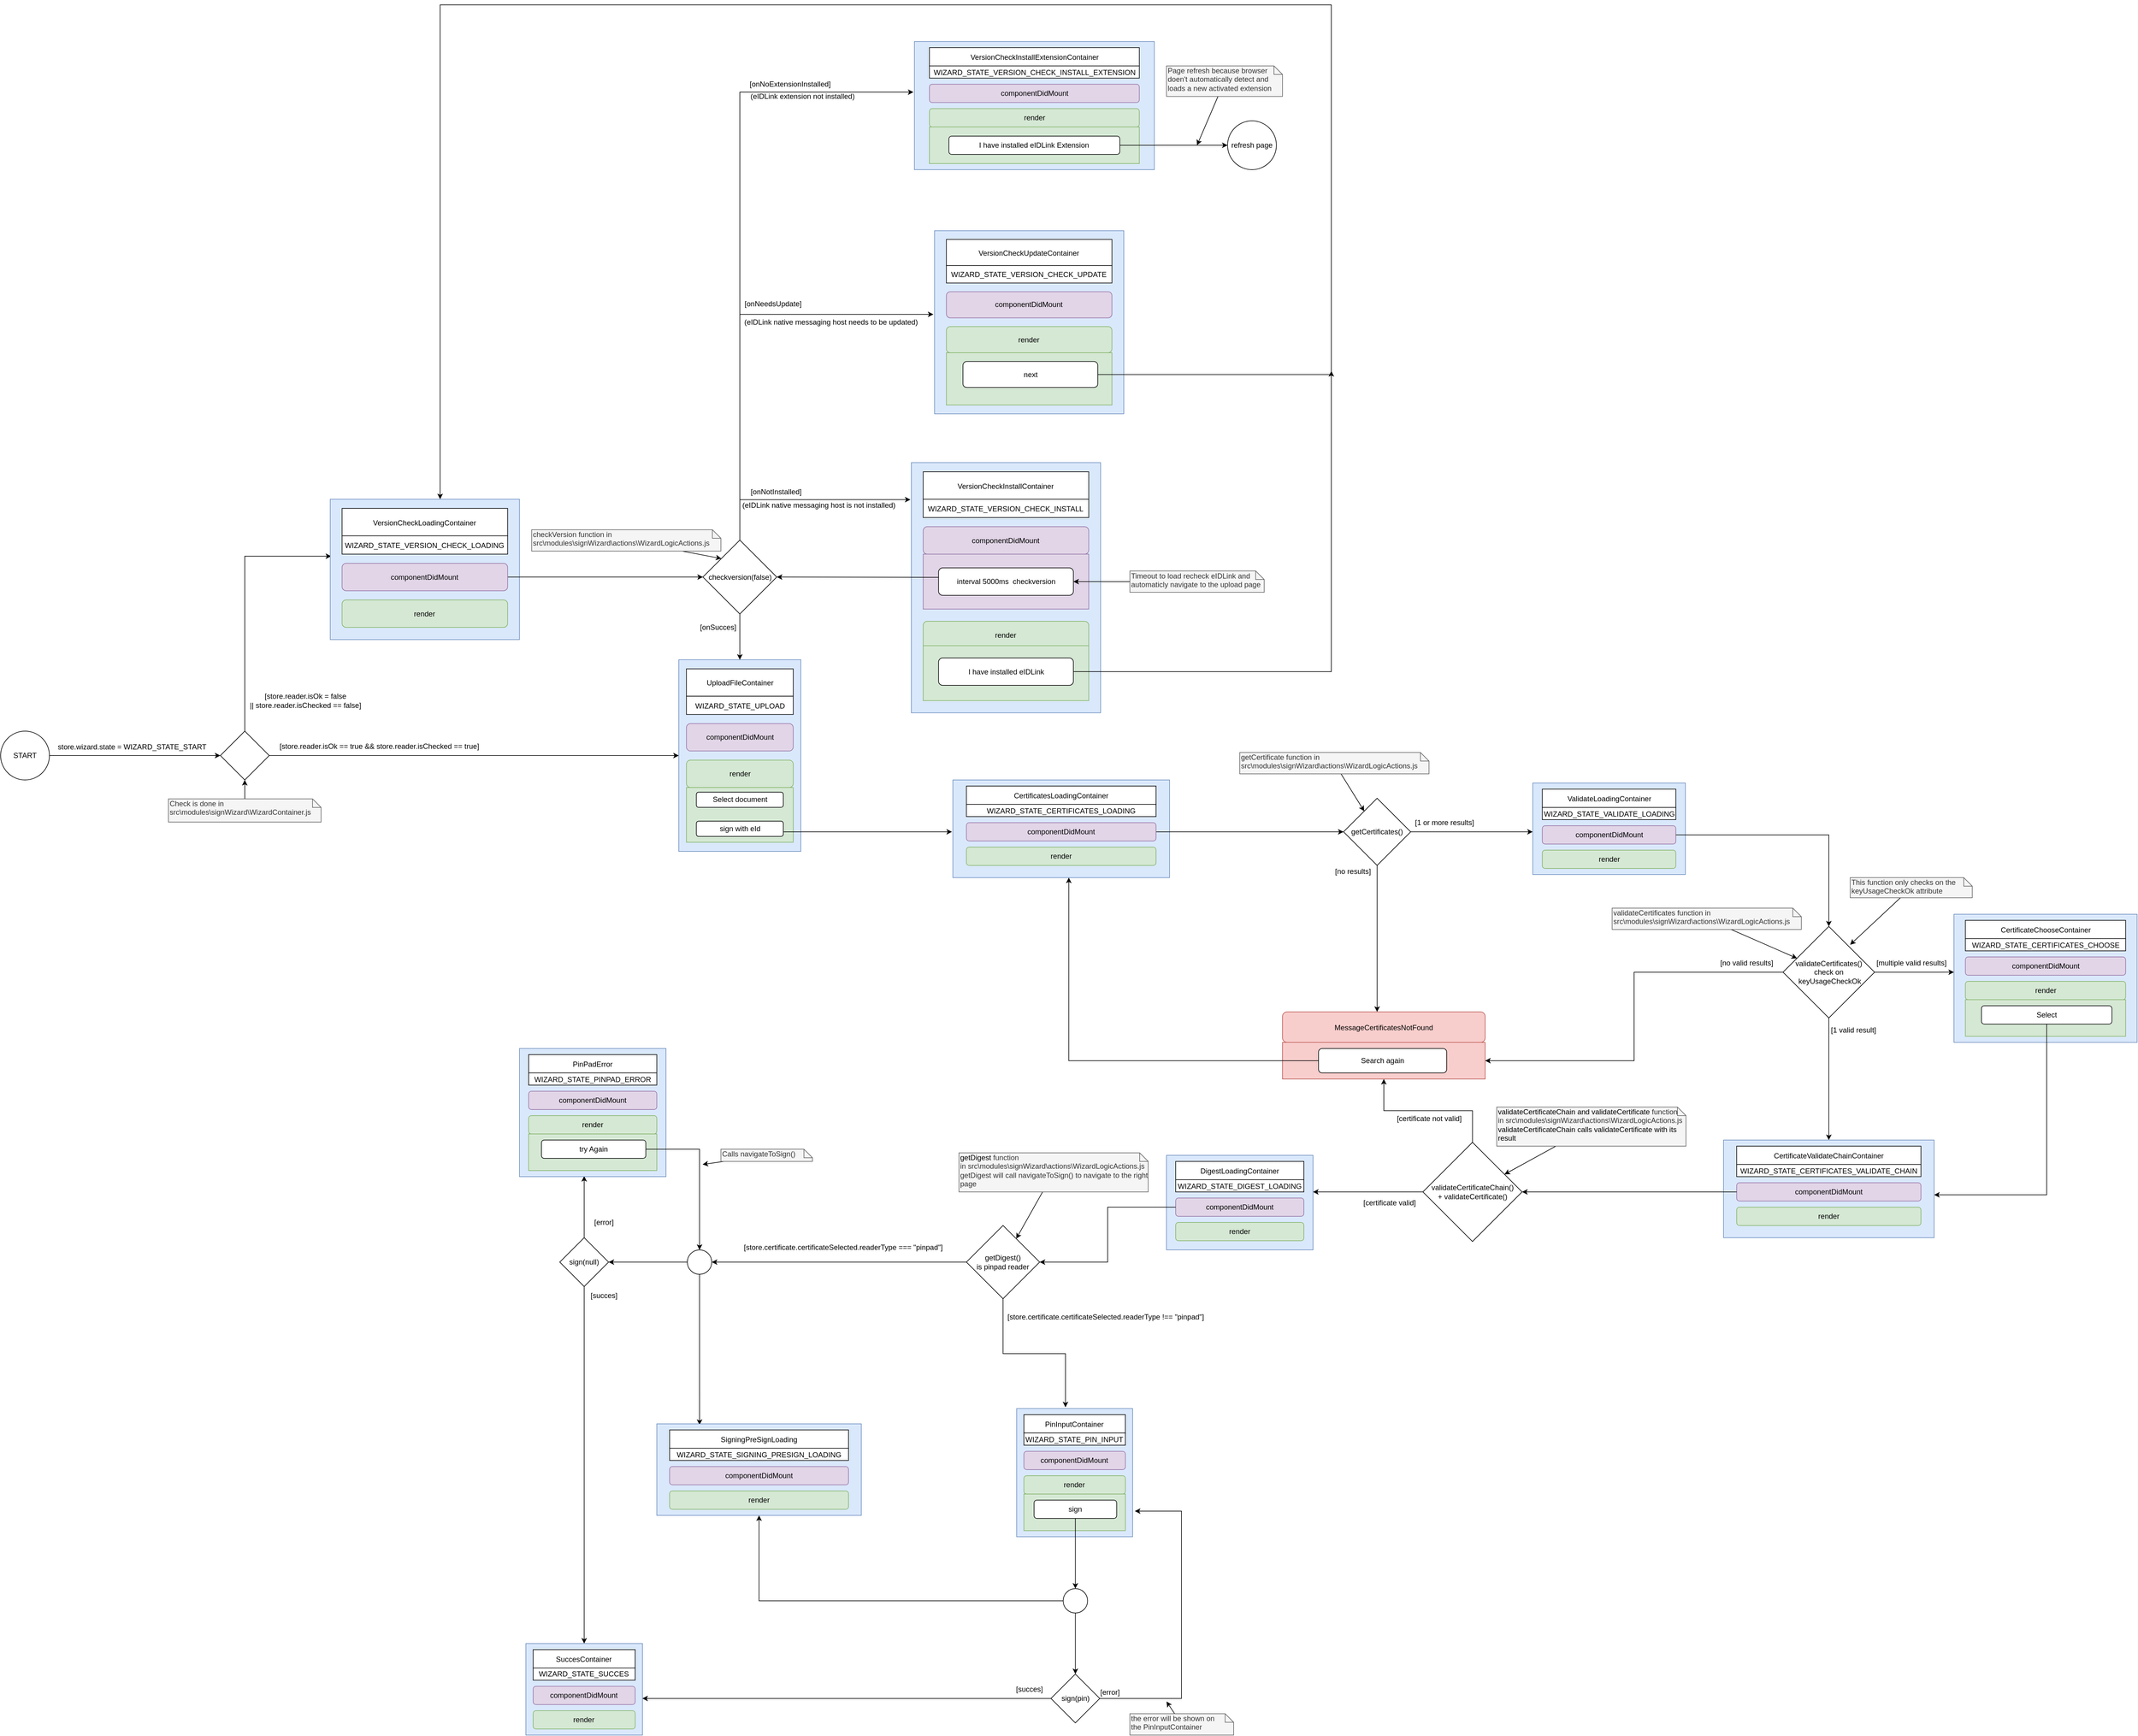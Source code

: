 <mxfile version="13.4.4" type="device"><diagram id="NSPMHj8XXTa9Pxmh7izW" name="Page-1"><mxGraphModel dx="2021" dy="2245" grid="1" gridSize="10" guides="1" tooltips="1" connect="1" arrows="1" fold="1" page="0" pageScale="1" pageWidth="827" pageHeight="1169" math="0" shadow="0"><root><mxCell id="0"/><mxCell id="1" parent="0"/><mxCell id="PedOy4rSOIjhSPvYhZ0f-1" value="" style="edgeStyle=orthogonalEdgeStyle;rounded=0;orthogonalLoop=1;jettySize=auto;html=1;fontFamily=Helvetica;fontSize=12;" edge="1" parent="1" source="PedOy4rSOIjhSPvYhZ0f-2" target="PedOy4rSOIjhSPvYhZ0f-5"><mxGeometry relative="1" as="geometry"><mxPoint x="-440" y="-40" as="targetPoint"/></mxGeometry></mxCell><mxCell id="PedOy4rSOIjhSPvYhZ0f-2" value="START" style="ellipse;whiteSpace=wrap;html=1;aspect=fixed;fontFamily=Helvetica;fontSize=12;" vertex="1" parent="1"><mxGeometry x="-790" y="-80" width="80" height="80" as="geometry"/></mxCell><mxCell id="PedOy4rSOIjhSPvYhZ0f-3" value="" style="edgeStyle=orthogonalEdgeStyle;rounded=0;orthogonalLoop=1;jettySize=auto;html=1;entryX=0;entryY=0.5;entryDx=0;entryDy=0;fontFamily=Helvetica;fontSize=12;" edge="1" parent="1" source="PedOy4rSOIjhSPvYhZ0f-5" target="PedOy4rSOIjhSPvYhZ0f-9"><mxGeometry relative="1" as="geometry"><mxPoint x="-270" y="-40" as="targetPoint"/></mxGeometry></mxCell><mxCell id="PedOy4rSOIjhSPvYhZ0f-4" value="" style="edgeStyle=orthogonalEdgeStyle;rounded=0;orthogonalLoop=1;jettySize=auto;html=1;entryX=0.005;entryY=0.406;entryDx=0;entryDy=0;entryPerimeter=0;fontFamily=Helvetica;fontSize=12;" edge="1" parent="1" source="PedOy4rSOIjhSPvYhZ0f-5" target="PedOy4rSOIjhSPvYhZ0f-85"><mxGeometry relative="1" as="geometry"><mxPoint x="-390" y="-480" as="targetPoint"/><Array as="points"><mxPoint x="-390" y="-367"/></Array></mxGeometry></mxCell><mxCell id="PedOy4rSOIjhSPvYhZ0f-5" value="" style="rhombus;whiteSpace=wrap;html=1;fontFamily=Helvetica;fontSize=12;" vertex="1" parent="1"><mxGeometry x="-430" y="-80" width="80" height="80" as="geometry"/></mxCell><mxCell id="PedOy4rSOIjhSPvYhZ0f-6" value="[store.reader.isOk == true &amp;amp;&amp;amp; store.reader.isChecked == true]" style="text;html=1;align=center;verticalAlign=middle;resizable=0;points=[];autosize=1;fontFamily=Helvetica;fontSize=12;" vertex="1" parent="1"><mxGeometry x="-340" y="-65" width="340" height="20" as="geometry"/></mxCell><mxCell id="PedOy4rSOIjhSPvYhZ0f-7" value="[store.reader.isOk = false &lt;br&gt;|| store.reader.isChecked == false]" style="text;html=1;align=center;verticalAlign=middle;resizable=0;points=[];autosize=1;fontFamily=Helvetica;fontSize=12;" vertex="1" parent="1"><mxGeometry x="-390.62" y="-145" width="200" height="30" as="geometry"/></mxCell><mxCell id="PedOy4rSOIjhSPvYhZ0f-8" value="" style="group;fontFamily=Helvetica;fontSize=12;" vertex="1" connectable="0" parent="1"><mxGeometry x="321" y="-197" width="200" height="314" as="geometry"/></mxCell><mxCell id="PedOy4rSOIjhSPvYhZ0f-9" value="" style="rounded=0;whiteSpace=wrap;html=1;align=center;fillColor=#dae8fc;strokeColor=#6c8ebf;fontFamily=Helvetica;fontSize=12;" vertex="1" parent="PedOy4rSOIjhSPvYhZ0f-8"><mxGeometry width="200" height="314" as="geometry"/></mxCell><mxCell id="PedOy4rSOIjhSPvYhZ0f-10" value="&lt;div style=&quot;font-size: 12px; line-height: 22px;&quot;&gt;&lt;div style=&quot;line-height: 22px; font-size: 12px;&quot;&gt;UploadFileContainer&lt;/div&gt;&lt;/div&gt;" style="rounded=0;whiteSpace=wrap;html=1;align=center;fontFamily=Helvetica;fontSize=12;" vertex="1" parent="PedOy4rSOIjhSPvYhZ0f-8"><mxGeometry x="12.5" y="14.952" width="175" height="44.857" as="geometry"/></mxCell><mxCell id="PedOy4rSOIjhSPvYhZ0f-11" value="&lt;div style=&quot;font-size: 12px; line-height: 22px;&quot;&gt;WIZARD_STATE_UPLOAD&lt;/div&gt;" style="rounded=0;whiteSpace=wrap;html=1;align=center;fontFamily=Helvetica;fontSize=12;" vertex="1" parent="PedOy4rSOIjhSPvYhZ0f-8"><mxGeometry x="12.5" y="59.81" width="175" height="29.905" as="geometry"/></mxCell><mxCell id="PedOy4rSOIjhSPvYhZ0f-12" value="componentDidMount" style="rounded=1;whiteSpace=wrap;html=1;align=center;fillColor=#e1d5e7;strokeColor=#9673a6;fontFamily=Helvetica;fontSize=12;" vertex="1" parent="PedOy4rSOIjhSPvYhZ0f-8"><mxGeometry x="12.5" y="104.667" width="175" height="44.857" as="geometry"/></mxCell><mxCell id="PedOy4rSOIjhSPvYhZ0f-13" value="render" style="rounded=1;whiteSpace=wrap;html=1;align=center;fillColor=#d5e8d4;strokeColor=#82b366;fontFamily=Helvetica;fontSize=12;" vertex="1" parent="PedOy4rSOIjhSPvYhZ0f-8"><mxGeometry x="12.5" y="164.476" width="175" height="44.857" as="geometry"/></mxCell><mxCell id="PedOy4rSOIjhSPvYhZ0f-14" value="" style="rounded=0;whiteSpace=wrap;html=1;align=center;fillColor=#d5e8d4;strokeColor=#82b366;fontFamily=Helvetica;fontSize=12;" vertex="1" parent="PedOy4rSOIjhSPvYhZ0f-8"><mxGeometry x="12.5" y="209.333" width="175" height="89.714" as="geometry"/></mxCell><mxCell id="PedOy4rSOIjhSPvYhZ0f-15" value="sign with eId" style="rounded=1;whiteSpace=wrap;html=1;fontFamily=Helvetica;fontSize=12;" vertex="1" parent="PedOy4rSOIjhSPvYhZ0f-8"><mxGeometry x="28.75" y="264.543" width="142.5" height="24.921" as="geometry"/></mxCell><mxCell id="PedOy4rSOIjhSPvYhZ0f-16" value="Select document" style="rounded=1;whiteSpace=wrap;html=1;fontFamily=Helvetica;fontSize=12;" vertex="1" parent="PedOy4rSOIjhSPvYhZ0f-8"><mxGeometry x="28.75" y="216.998" width="142.5" height="24.921" as="geometry"/></mxCell><mxCell id="PedOy4rSOIjhSPvYhZ0f-17" value="&lt;div style=&quot;line-height: 22px ; font-size: 12px&quot;&gt;&lt;font style=&quot;font-size: 12px&quot;&gt;store.wizard.state = WIZARD_STATE_START&lt;/font&gt;&lt;/div&gt;" style="text;html=1;align=center;verticalAlign=middle;resizable=0;points=[];autosize=1;fontFamily=Helvetica;fontSize=12;" vertex="1" parent="1"><mxGeometry x="-705" y="-70" width="260" height="30" as="geometry"/></mxCell><mxCell id="PedOy4rSOIjhSPvYhZ0f-19" value="" style="edgeStyle=orthogonalEdgeStyle;rounded=0;orthogonalLoop=1;jettySize=auto;html=1;entryX=0.5;entryY=0;entryDx=0;entryDy=0;fontFamily=Helvetica;fontSize=12;" edge="1" parent="1" source="PedOy4rSOIjhSPvYhZ0f-23" target="PedOy4rSOIjhSPvYhZ0f-9"><mxGeometry relative="1" as="geometry"><mxPoint x="540" y="-240" as="targetPoint"/></mxGeometry></mxCell><mxCell id="PedOy4rSOIjhSPvYhZ0f-20" value="" style="edgeStyle=orthogonalEdgeStyle;rounded=0;orthogonalLoop=1;jettySize=auto;html=1;fontFamily=Helvetica;fontSize=12;entryX=-0.005;entryY=0.148;entryDx=0;entryDy=0;entryPerimeter=0;" edge="1" parent="1" source="PedOy4rSOIjhSPvYhZ0f-23" target="PedOy4rSOIjhSPvYhZ0f-91"><mxGeometry relative="1" as="geometry"><mxPoint x="890" y="-459" as="targetPoint"/><Array as="points"><mxPoint x="421" y="-459"/></Array></mxGeometry></mxCell><mxCell id="PedOy4rSOIjhSPvYhZ0f-21" value="" style="edgeStyle=orthogonalEdgeStyle;rounded=0;orthogonalLoop=1;jettySize=auto;html=1;entryX=-0.006;entryY=0.457;entryDx=0;entryDy=0;entryPerimeter=0;fontFamily=Helvetica;fontSize=12;" edge="1" parent="1" source="PedOy4rSOIjhSPvYhZ0f-23" target="PedOy4rSOIjhSPvYhZ0f-103"><mxGeometry relative="1" as="geometry"><mxPoint x="840" y="-630" as="targetPoint"/><Array as="points"><mxPoint x="421" y="-763"/></Array></mxGeometry></mxCell><mxCell id="PedOy4rSOIjhSPvYhZ0f-22" value="" style="edgeStyle=orthogonalEdgeStyle;rounded=0;orthogonalLoop=1;jettySize=auto;html=1;entryX=-0.004;entryY=0.395;entryDx=0;entryDy=0;entryPerimeter=0;fontFamily=Helvetica;fontSize=12;exitX=0.5;exitY=0;exitDx=0;exitDy=0;" edge="1" parent="1" source="PedOy4rSOIjhSPvYhZ0f-23" target="PedOy4rSOIjhSPvYhZ0f-113"><mxGeometry relative="1" as="geometry"><mxPoint x="660" y="-452.5" as="targetPoint"/><Array as="points"><mxPoint x="421" y="-1127"/></Array><mxPoint x="421" y="-383" as="sourcePoint"/></mxGeometry></mxCell><mxCell id="PedOy4rSOIjhSPvYhZ0f-23" value="checkversion(false)" style="rhombus;whiteSpace=wrap;html=1;fontFamily=Helvetica;fontSize=12;" vertex="1" parent="1"><mxGeometry x="360.5" y="-393" width="121" height="121" as="geometry"/></mxCell><mxCell id="PedOy4rSOIjhSPvYhZ0f-25" value="[onNotInstalled]" style="text;html=1;align=center;verticalAlign=middle;resizable=0;points=[];autosize=1;fontFamily=Helvetica;fontSize=12;" vertex="1" parent="1"><mxGeometry x="430" y="-482" width="100" height="20" as="geometry"/></mxCell><mxCell id="PedOy4rSOIjhSPvYhZ0f-26" value="(eIDLink&amp;nbsp;native messaging host needs to be updated)" style="text;html=1;align=center;verticalAlign=middle;resizable=0;points=[];autosize=1;fontFamily=Helvetica;fontSize=12;" vertex="1" parent="1"><mxGeometry x="420" y="-760" width="300" height="20" as="geometry"/></mxCell><mxCell id="PedOy4rSOIjhSPvYhZ0f-27" value="(eIDLink extension not installed)&amp;nbsp;" style="text;html=1;align=center;verticalAlign=middle;resizable=0;points=[];autosize=1;fontFamily=Helvetica;fontSize=12;" vertex="1" parent="1"><mxGeometry x="430" y="-1130" width="190" height="20" as="geometry"/></mxCell><mxCell id="PedOy4rSOIjhSPvYhZ0f-28" value="refresh page" style="ellipse;whiteSpace=wrap;html=1;aspect=fixed;fontFamily=Helvetica;fontSize=12;" vertex="1" parent="1"><mxGeometry x="1220" y="-1080" width="80" height="80" as="geometry"/></mxCell><mxCell id="PedOy4rSOIjhSPvYhZ0f-29" value="" style="edgeStyle=orthogonalEdgeStyle;rounded=0;orthogonalLoop=1;jettySize=auto;html=1;fontFamily=Helvetica;fontSize=12;entryX=-0.004;entryY=0.531;entryDx=0;entryDy=0;entryPerimeter=0;" edge="1" parent="1" source="PedOy4rSOIjhSPvYhZ0f-15" target="PedOy4rSOIjhSPvYhZ0f-121"><mxGeometry relative="1" as="geometry"><mxPoint x="690" y="90" as="targetPoint"/><Array as="points"><mxPoint x="610" y="85"/><mxPoint x="610" y="85"/></Array></mxGeometry></mxCell><mxCell id="PedOy4rSOIjhSPvYhZ0f-31" value="&lt;div style=&quot;font-size: 12px; line-height: 22px;&quot;&gt;MessageCertificatesNotFound&lt;/div&gt;" style="rounded=1;whiteSpace=wrap;html=1;fillColor=#f8cecc;strokeColor=#b85450;fontFamily=Helvetica;fontSize=12;" vertex="1" parent="1"><mxGeometry x="1310" y="380" width="332" height="50" as="geometry"/></mxCell><mxCell id="PedOy4rSOIjhSPvYhZ0f-32" value="" style="edgeStyle=orthogonalEdgeStyle;rounded=0;orthogonalLoop=1;jettySize=auto;html=1;fontFamily=Helvetica;fontSize=12;" edge="1" parent="1" source="PedOy4rSOIjhSPvYhZ0f-34"><mxGeometry relative="1" as="geometry"><mxPoint x="1465" y="380" as="targetPoint"/><Array as="points"><mxPoint x="1465" y="380"/></Array></mxGeometry></mxCell><mxCell id="PedOy4rSOIjhSPvYhZ0f-33" value="" style="edgeStyle=orthogonalEdgeStyle;rounded=0;orthogonalLoop=1;jettySize=auto;html=1;entryX=0;entryY=0.533;entryDx=0;entryDy=0;entryPerimeter=0;fontFamily=Helvetica;fontSize=12;" edge="1" parent="1" source="PedOy4rSOIjhSPvYhZ0f-34" target="PedOy4rSOIjhSPvYhZ0f-129"><mxGeometry relative="1" as="geometry"><mxPoint x="1960" y="80" as="targetPoint"/></mxGeometry></mxCell><mxCell id="PedOy4rSOIjhSPvYhZ0f-34" value="getCertificates()" style="rhombus;whiteSpace=wrap;html=1;fontFamily=Helvetica;fontSize=12;" vertex="1" parent="1"><mxGeometry x="1410" y="30" width="110" height="110" as="geometry"/></mxCell><mxCell id="PedOy4rSOIjhSPvYhZ0f-35" value="[no results]" style="text;html=1;align=center;verticalAlign=middle;resizable=0;points=[];autosize=1;fontFamily=Helvetica;fontSize=12;" vertex="1" parent="1"><mxGeometry x="1390" y="140" width="70" height="20" as="geometry"/></mxCell><mxCell id="PedOy4rSOIjhSPvYhZ0f-36" value="" style="rounded=0;whiteSpace=wrap;html=1;fillColor=#f8cecc;strokeColor=#b85450;fontFamily=Helvetica;fontSize=12;" vertex="1" parent="1"><mxGeometry x="1310" y="430" width="332" height="60" as="geometry"/></mxCell><mxCell id="PedOy4rSOIjhSPvYhZ0f-37" value="" style="edgeStyle=orthogonalEdgeStyle;rounded=0;orthogonalLoop=1;jettySize=auto;html=1;entryX=0.535;entryY=1;entryDx=0;entryDy=0;entryPerimeter=0;fontFamily=Helvetica;fontSize=12;" edge="1" parent="1" source="PedOy4rSOIjhSPvYhZ0f-38" target="PedOy4rSOIjhSPvYhZ0f-121"><mxGeometry relative="1" as="geometry"><mxPoint x="1090" y="440" as="targetPoint"/></mxGeometry></mxCell><mxCell id="PedOy4rSOIjhSPvYhZ0f-38" value="Search again" style="rounded=1;whiteSpace=wrap;html=1;fontFamily=Helvetica;fontSize=12;" vertex="1" parent="1"><mxGeometry x="1369" y="440" width="210" height="40" as="geometry"/></mxCell><mxCell id="PedOy4rSOIjhSPvYhZ0f-39" value="[1 or more results]" style="text;html=1;align=center;verticalAlign=middle;resizable=0;points=[];autosize=1;fontFamily=Helvetica;fontSize=12;" vertex="1" parent="1"><mxGeometry x="1520" y="60" width="110" height="20" as="geometry"/></mxCell><mxCell id="PedOy4rSOIjhSPvYhZ0f-41" value="" style="edgeStyle=orthogonalEdgeStyle;rounded=0;orthogonalLoop=1;jettySize=auto;html=1;entryX=1;entryY=0.5;entryDx=0;entryDy=0;fontFamily=Helvetica;fontSize=12;" edge="1" parent="1" source="PedOy4rSOIjhSPvYhZ0f-44" target="PedOy4rSOIjhSPvYhZ0f-36"><mxGeometry relative="1" as="geometry"><mxPoint x="2130" y="280" as="targetPoint"/></mxGeometry></mxCell><mxCell id="PedOy4rSOIjhSPvYhZ0f-42" value="" style="edgeStyle=orthogonalEdgeStyle;rounded=0;orthogonalLoop=1;jettySize=auto;html=1;entryX=0.5;entryY=0;entryDx=0;entryDy=0;fontFamily=Helvetica;fontSize=12;" edge="1" parent="1" source="PedOy4rSOIjhSPvYhZ0f-44" target="PedOy4rSOIjhSPvYhZ0f-136"><mxGeometry relative="1" as="geometry"><mxPoint x="2280" y="710" as="targetPoint"/></mxGeometry></mxCell><mxCell id="PedOy4rSOIjhSPvYhZ0f-43" value="" style="edgeStyle=orthogonalEdgeStyle;rounded=0;orthogonalLoop=1;jettySize=auto;html=1;fontFamily=Helvetica;fontSize=12;entryX=0;entryY=0.452;entryDx=0;entryDy=0;entryPerimeter=0;" edge="1" parent="1" source="PedOy4rSOIjhSPvYhZ0f-44" target="PedOy4rSOIjhSPvYhZ0f-49"><mxGeometry relative="1" as="geometry"><mxPoint x="2360" y="315" as="targetPoint"/></mxGeometry></mxCell><mxCell id="PedOy4rSOIjhSPvYhZ0f-44" value="validateCertificates()&lt;br&gt;check on&lt;br style=&quot;font-size: 12px&quot;&gt;&amp;nbsp;keyUsageCheckOk" style="rhombus;whiteSpace=wrap;html=1;fontFamily=Helvetica;fontSize=12;" vertex="1" parent="1"><mxGeometry x="2130" y="240" width="150" height="150" as="geometry"/></mxCell><mxCell id="PedOy4rSOIjhSPvYhZ0f-45" value="[no valid results]" style="text;html=1;align=center;verticalAlign=middle;resizable=0;points=[];autosize=1;fontFamily=Helvetica;fontSize=12;" vertex="1" parent="1"><mxGeometry x="2020" y="290" width="100" height="20" as="geometry"/></mxCell><mxCell id="PedOy4rSOIjhSPvYhZ0f-46" value="[1 valid result]" style="text;html=1;align=center;verticalAlign=middle;resizable=0;points=[];autosize=1;fontFamily=Helvetica;fontSize=12;" vertex="1" parent="1"><mxGeometry x="2200" y="400" width="90" height="20" as="geometry"/></mxCell><mxCell id="PedOy4rSOIjhSPvYhZ0f-47" value="[multiple valid results]" style="text;html=1;align=center;verticalAlign=middle;resizable=0;points=[];autosize=1;fontFamily=Helvetica;fontSize=12;" vertex="1" parent="1"><mxGeometry x="2275" y="290" width="130" height="20" as="geometry"/></mxCell><mxCell id="PedOy4rSOIjhSPvYhZ0f-48" value="" style="group;fontFamily=Helvetica;fontSize=12;" vertex="1" connectable="0" parent="1"><mxGeometry x="2410" y="220" width="300" height="210" as="geometry"/></mxCell><mxCell id="PedOy4rSOIjhSPvYhZ0f-49" value="" style="rounded=0;whiteSpace=wrap;html=1;align=center;fillColor=#dae8fc;strokeColor=#6c8ebf;fontFamily=Helvetica;fontSize=12;" vertex="1" parent="PedOy4rSOIjhSPvYhZ0f-48"><mxGeometry width="300" height="210" as="geometry"/></mxCell><mxCell id="PedOy4rSOIjhSPvYhZ0f-50" value="&lt;div style=&quot;line-height: 22px&quot;&gt;CertificateChooseContainer&lt;br&gt;&lt;/div&gt;" style="rounded=0;whiteSpace=wrap;html=1;align=center;fontFamily=Helvetica;fontSize=12;" vertex="1" parent="PedOy4rSOIjhSPvYhZ0f-48"><mxGeometry x="18.75" y="10" width="262.5" height="30" as="geometry"/></mxCell><mxCell id="PedOy4rSOIjhSPvYhZ0f-51" value="&lt;div style=&quot;font-size: 12px; line-height: 22px;&quot;&gt;WIZARD_STATE_CERTIFICATES_CHOOSE&lt;/div&gt;" style="rounded=0;whiteSpace=wrap;html=1;align=center;fontFamily=Helvetica;fontSize=12;" vertex="1" parent="PedOy4rSOIjhSPvYhZ0f-48"><mxGeometry x="18.75" y="40" width="262.5" height="20" as="geometry"/></mxCell><mxCell id="PedOy4rSOIjhSPvYhZ0f-52" value="componentDidMount" style="rounded=1;whiteSpace=wrap;html=1;align=center;fillColor=#e1d5e7;strokeColor=#9673a6;fontFamily=Helvetica;fontSize=12;" vertex="1" parent="PedOy4rSOIjhSPvYhZ0f-48"><mxGeometry x="18.75" y="70" width="262.5" height="30" as="geometry"/></mxCell><mxCell id="PedOy4rSOIjhSPvYhZ0f-53" value="render" style="rounded=1;whiteSpace=wrap;html=1;align=center;fillColor=#d5e8d4;strokeColor=#82b366;fontFamily=Helvetica;fontSize=12;" vertex="1" parent="PedOy4rSOIjhSPvYhZ0f-48"><mxGeometry x="18.75" y="110" width="262.5" height="30" as="geometry"/></mxCell><mxCell id="PedOy4rSOIjhSPvYhZ0f-54" value="" style="rounded=0;whiteSpace=wrap;html=1;align=center;fillColor=#d5e8d4;strokeColor=#82b366;fontFamily=Helvetica;fontSize=12;" vertex="1" parent="PedOy4rSOIjhSPvYhZ0f-48"><mxGeometry x="18.75" y="140" width="262.5" height="60" as="geometry"/></mxCell><mxCell id="PedOy4rSOIjhSPvYhZ0f-55" value="Select" style="rounded=1;whiteSpace=wrap;html=1;fontFamily=Helvetica;fontSize=12;" vertex="1" parent="PedOy4rSOIjhSPvYhZ0f-48"><mxGeometry x="45.0" y="150.0" width="213.75" height="30" as="geometry"/></mxCell><mxCell id="PedOy4rSOIjhSPvYhZ0f-56" value="" style="edgeStyle=orthogonalEdgeStyle;rounded=0;orthogonalLoop=1;jettySize=auto;html=1;entryX=1;entryY=0.561;entryDx=0;entryDy=0;fontFamily=Helvetica;fontSize=12;entryPerimeter=0;" edge="1" parent="1" source="PedOy4rSOIjhSPvYhZ0f-55" target="PedOy4rSOIjhSPvYhZ0f-136"><mxGeometry relative="1" as="geometry"><mxPoint x="2670" y="670" as="targetPoint"/><Array as="points"><mxPoint x="2562" y="680"/></Array></mxGeometry></mxCell><mxCell id="PedOy4rSOIjhSPvYhZ0f-59" value="" style="edgeStyle=orthogonalEdgeStyle;rounded=0;orthogonalLoop=1;jettySize=auto;html=1;fontFamily=Helvetica;fontSize=12;" edge="1" parent="1" source="PedOy4rSOIjhSPvYhZ0f-60"><mxGeometry relative="1" as="geometry"><mxPoint x="1360" y="675" as="targetPoint"/><Array as="points"><mxPoint x="1360" y="675"/></Array></mxGeometry></mxCell><mxCell id="PedOy4rSOIjhSPvYhZ0f-205" style="edgeStyle=orthogonalEdgeStyle;rounded=0;orthogonalLoop=1;jettySize=auto;html=1;exitX=0.5;exitY=0;exitDx=0;exitDy=0;" edge="1" parent="1" source="PedOy4rSOIjhSPvYhZ0f-60" target="PedOy4rSOIjhSPvYhZ0f-36"><mxGeometry relative="1" as="geometry"/></mxCell><mxCell id="PedOy4rSOIjhSPvYhZ0f-60" value="validateCertificateChain() +&amp;nbsp;validateCertificate()" style="rhombus;whiteSpace=wrap;html=1;fontFamily=Helvetica;fontSize=12;" vertex="1" parent="1"><mxGeometry x="1540" y="593.75" width="162.5" height="162.5" as="geometry"/></mxCell><mxCell id="PedOy4rSOIjhSPvYhZ0f-61" value="[certificate not valid]" style="text;html=1;align=center;verticalAlign=middle;resizable=0;points=[];autosize=1;fontFamily=Helvetica;fontSize=12;" vertex="1" parent="1"><mxGeometry x="1490" y="545" width="120" height="20" as="geometry"/></mxCell><mxCell id="PedOy4rSOIjhSPvYhZ0f-62" value="[certificate valid]" style="text;html=1;align=center;verticalAlign=middle;resizable=0;points=[];autosize=1;fontFamily=Helvetica;fontSize=12;" vertex="1" parent="1"><mxGeometry x="1435" y="682.5" width="100" height="20" as="geometry"/></mxCell><mxCell id="PedOy4rSOIjhSPvYhZ0f-64" value="" style="edgeStyle=orthogonalEdgeStyle;rounded=0;orthogonalLoop=1;jettySize=auto;html=1;entryX=1;entryY=0.5;entryDx=0;entryDy=0;fontFamily=Helvetica;fontSize=12;" edge="1" parent="1" source="PedOy4rSOIjhSPvYhZ0f-66" target="PedOy4rSOIjhSPvYhZ0f-70"><mxGeometry relative="1" as="geometry"><mxPoint x="720" y="785" as="targetPoint"/></mxGeometry></mxCell><mxCell id="PedOy4rSOIjhSPvYhZ0f-65" value="" style="edgeStyle=orthogonalEdgeStyle;rounded=0;orthogonalLoop=1;jettySize=auto;html=1;fontFamily=Helvetica;fontSize=12;entryX=0.421;entryY=-0.01;entryDx=0;entryDy=0;entryPerimeter=0;exitX=0.5;exitY=1;exitDx=0;exitDy=0;" edge="1" parent="1" source="PedOy4rSOIjhSPvYhZ0f-66" target="PedOy4rSOIjhSPvYhZ0f-148"><mxGeometry relative="1" as="geometry"><mxPoint x="914.5" y="1285" as="targetPoint"/><mxPoint x="724.5" y="905" as="sourcePoint"/></mxGeometry></mxCell><mxCell id="PedOy4rSOIjhSPvYhZ0f-66" value="&lt;span&gt;getDigest()&lt;/span&gt;&lt;br&gt;is pinpad reader" style="rhombus;whiteSpace=wrap;html=1;fontFamily=Helvetica;fontSize=12;" vertex="1" parent="1"><mxGeometry x="792.19" y="730" width="120" height="120" as="geometry"/></mxCell><mxCell id="PedOy4rSOIjhSPvYhZ0f-67" value="[store.certificate.certificateSelected.readerType === &quot;pinpad&quot;]" style="text;html=1;align=center;verticalAlign=middle;resizable=0;points=[];autosize=1;fontFamily=Helvetica;fontSize=12;" vertex="1" parent="1"><mxGeometry x="420" y="756.25" width="340" height="20" as="geometry"/></mxCell><mxCell id="PedOy4rSOIjhSPvYhZ0f-68" style="edgeStyle=orthogonalEdgeStyle;rounded=0;orthogonalLoop=1;jettySize=auto;html=1;exitX=0.5;exitY=1;exitDx=0;exitDy=0;fontFamily=Helvetica;fontSize=12;entryX=0.209;entryY=0.012;entryDx=0;entryDy=0;entryPerimeter=0;" edge="1" parent="1" source="PedOy4rSOIjhSPvYhZ0f-70" target="PedOy4rSOIjhSPvYhZ0f-157"><mxGeometry relative="1" as="geometry"><mxPoint x="635" y="1065" as="sourcePoint"/><Array as="points"/></mxGeometry></mxCell><mxCell id="PedOy4rSOIjhSPvYhZ0f-69" value="" style="edgeStyle=orthogonalEdgeStyle;rounded=0;orthogonalLoop=1;jettySize=auto;html=1;entryX=1;entryY=0.5;entryDx=0;entryDy=0;fontFamily=Helvetica;fontSize=12;" edge="1" parent="1" source="PedOy4rSOIjhSPvYhZ0f-70" target="PedOy4rSOIjhSPvYhZ0f-74"><mxGeometry relative="1" as="geometry"><mxPoint x="245" y="780" as="targetPoint"/></mxGeometry></mxCell><mxCell id="PedOy4rSOIjhSPvYhZ0f-70" value="" style="ellipse;whiteSpace=wrap;html=1;aspect=fixed;fontFamily=Helvetica;fontSize=12;" vertex="1" parent="1"><mxGeometry x="335" y="770" width="40" height="40" as="geometry"/></mxCell><mxCell id="PedOy4rSOIjhSPvYhZ0f-72" value="" style="edgeStyle=orthogonalEdgeStyle;rounded=0;orthogonalLoop=1;jettySize=auto;html=1;fontFamily=Helvetica;fontSize=12;" edge="1" parent="1" source="PedOy4rSOIjhSPvYhZ0f-74"><mxGeometry relative="1" as="geometry"><mxPoint x="166" y="649" as="targetPoint"/><Array as="points"/></mxGeometry></mxCell><mxCell id="PedOy4rSOIjhSPvYhZ0f-73" value="" style="edgeStyle=orthogonalEdgeStyle;rounded=0;orthogonalLoop=1;jettySize=auto;html=1;entryX=0.5;entryY=0;entryDx=0;entryDy=0;fontFamily=Helvetica;fontSize=12;" edge="1" parent="1" source="PedOy4rSOIjhSPvYhZ0f-74" target="PedOy4rSOIjhSPvYhZ0f-165"><mxGeometry relative="1" as="geometry"><mxPoint x="165" y="1050" as="targetPoint"/></mxGeometry></mxCell><mxCell id="PedOy4rSOIjhSPvYhZ0f-74" value="sign(null)" style="rhombus;whiteSpace=wrap;html=1;fontFamily=Helvetica;fontSize=12;" vertex="1" parent="1"><mxGeometry x="126" y="750" width="80" height="80" as="geometry"/></mxCell><mxCell id="PedOy4rSOIjhSPvYhZ0f-76" value="[succes]" style="text;html=1;align=center;verticalAlign=middle;resizable=0;points=[];autosize=1;fontFamily=Helvetica;fontSize=12;" vertex="1" parent="1"><mxGeometry x="168" y="835" width="60" height="20" as="geometry"/></mxCell><mxCell id="PedOy4rSOIjhSPvYhZ0f-77" value="[store.certificate.certificateSelected.readerType !== &quot;pinpad&quot;]" style="text;html=1;align=center;verticalAlign=middle;resizable=0;points=[];autosize=1;fontFamily=Helvetica;fontSize=12;" vertex="1" parent="1"><mxGeometry x="850" y="870" width="340" height="20" as="geometry"/></mxCell><mxCell id="PedOy4rSOIjhSPvYhZ0f-79" value="" style="edgeStyle=orthogonalEdgeStyle;rounded=0;orthogonalLoop=1;jettySize=auto;html=1;entryX=0.5;entryY=1;entryDx=0;entryDy=0;fontFamily=Helvetica;fontSize=12;" edge="1" parent="1" source="PedOy4rSOIjhSPvYhZ0f-80" target="PedOy4rSOIjhSPvYhZ0f-157"><mxGeometry relative="1" as="geometry"><mxPoint x="805.5" y="1645" as="targetPoint"/></mxGeometry></mxCell><mxCell id="PedOy4rSOIjhSPvYhZ0f-80" value="" style="ellipse;whiteSpace=wrap;html=1;aspect=fixed;fontFamily=Helvetica;fontSize=12;" vertex="1" parent="1"><mxGeometry x="950.69" y="1325" width="40" height="40" as="geometry"/></mxCell><mxCell id="PedOy4rSOIjhSPvYhZ0f-81" value="" style="edgeStyle=orthogonalEdgeStyle;rounded=0;orthogonalLoop=1;jettySize=auto;html=1;fontFamily=Helvetica;fontSize=12;entryX=0.999;entryY=0.6;entryDx=0;entryDy=0;entryPerimeter=0;" edge="1" parent="1" source="PedOy4rSOIjhSPvYhZ0f-162" target="PedOy4rSOIjhSPvYhZ0f-165"><mxGeometry relative="1" as="geometry"><mxPoint x="280" y="1508" as="targetPoint"/></mxGeometry></mxCell><mxCell id="PedOy4rSOIjhSPvYhZ0f-82" style="edgeStyle=orthogonalEdgeStyle;rounded=0;orthogonalLoop=1;jettySize=auto;html=1;exitX=1;exitY=0.5;exitDx=0;exitDy=0;entryX=1.019;entryY=0.8;entryDx=0;entryDy=0;entryPerimeter=0;fontFamily=Helvetica;fontSize=12;" edge="1" parent="1" source="PedOy4rSOIjhSPvYhZ0f-162" target="PedOy4rSOIjhSPvYhZ0f-148"><mxGeometry relative="1" as="geometry"><mxPoint x="1134.5" y="1455" as="targetPoint"/><Array as="points"><mxPoint x="1144.5" y="1505"/><mxPoint x="1144.5" y="1198"/></Array></mxGeometry></mxCell><mxCell id="PedOy4rSOIjhSPvYhZ0f-83" value="[error]" style="text;html=1;align=center;verticalAlign=middle;resizable=0;points=[];autosize=1;fontFamily=Helvetica;fontSize=12;" vertex="1" parent="1"><mxGeometry x="1001.5" y="1485" width="50" height="20" as="geometry"/></mxCell><mxCell id="PedOy4rSOIjhSPvYhZ0f-84" value="[succes]" style="text;html=1;align=center;verticalAlign=middle;resizable=0;points=[];autosize=1;fontFamily=Helvetica;fontSize=12;" vertex="1" parent="1"><mxGeometry x="865" y="1480" width="60" height="20" as="geometry"/></mxCell><mxCell id="PedOy4rSOIjhSPvYhZ0f-85" value="" style="rounded=0;whiteSpace=wrap;html=1;align=center;fillColor=#dae8fc;strokeColor=#6c8ebf;fontFamily=Helvetica;fontSize=12;" vertex="1" parent="1"><mxGeometry x="-250" y="-460" width="310" height="230" as="geometry"/></mxCell><mxCell id="PedOy4rSOIjhSPvYhZ0f-86" value="&lt;div style=&quot;line-height: 22px; font-size: 12px;&quot;&gt;&lt;div style=&quot;line-height: 22px; font-size: 12px;&quot;&gt;&lt;font style=&quot;font-size: 12px&quot;&gt;VersionCheckLoadingContainer&lt;/font&gt;&lt;/div&gt;&lt;/div&gt;" style="rounded=0;whiteSpace=wrap;html=1;align=center;fontFamily=Helvetica;fontSize=12;" vertex="1" parent="1"><mxGeometry x="-230.625" y="-445" width="271.25" height="45" as="geometry"/></mxCell><mxCell id="PedOy4rSOIjhSPvYhZ0f-87" value="&lt;div style=&quot;line-height: 22px; font-size: 12px;&quot;&gt;&lt;font style=&quot;font-size: 12px&quot;&gt;WIZARD_STATE_VERSION_CHECK_LOADING&lt;/font&gt;&lt;/div&gt;" style="rounded=0;whiteSpace=wrap;html=1;align=center;fontFamily=Helvetica;fontSize=12;" vertex="1" parent="1"><mxGeometry x="-230.625" y="-400" width="271.25" height="30" as="geometry"/></mxCell><mxCell id="PedOy4rSOIjhSPvYhZ0f-183" style="edgeStyle=orthogonalEdgeStyle;rounded=0;orthogonalLoop=1;jettySize=auto;html=1;" edge="1" parent="1" source="PedOy4rSOIjhSPvYhZ0f-88" target="PedOy4rSOIjhSPvYhZ0f-23"><mxGeometry relative="1" as="geometry"/></mxCell><mxCell id="PedOy4rSOIjhSPvYhZ0f-88" value="componentDidMount" style="rounded=1;whiteSpace=wrap;html=1;align=center;fillColor=#e1d5e7;strokeColor=#9673a6;fontFamily=Helvetica;fontSize=12;" vertex="1" parent="1"><mxGeometry x="-230.625" y="-355" width="271.25" height="45" as="geometry"/></mxCell><mxCell id="PedOy4rSOIjhSPvYhZ0f-89" value="render" style="rounded=1;whiteSpace=wrap;html=1;align=center;fillColor=#d5e8d4;strokeColor=#82b366;fontFamily=Helvetica;fontSize=12;" vertex="1" parent="1"><mxGeometry x="-230.625" y="-295" width="271.25" height="45" as="geometry"/></mxCell><mxCell id="PedOy4rSOIjhSPvYhZ0f-90" value="" style="group" vertex="1" connectable="0" parent="1"><mxGeometry x="702" y="-520" width="310" height="410" as="geometry"/></mxCell><mxCell id="PedOy4rSOIjhSPvYhZ0f-91" value="" style="rounded=0;whiteSpace=wrap;html=1;align=center;fillColor=#dae8fc;strokeColor=#6c8ebf;fontFamily=Helvetica;fontSize=12;" vertex="1" parent="PedOy4rSOIjhSPvYhZ0f-90"><mxGeometry width="310" height="410" as="geometry"/></mxCell><mxCell id="PedOy4rSOIjhSPvYhZ0f-92" value="&lt;div style=&quot;line-height: 22px&quot;&gt;VersionCheckInstallContainer&lt;br&gt;&lt;/div&gt;" style="rounded=0;whiteSpace=wrap;html=1;align=center;fontFamily=Helvetica;fontSize=12;" vertex="1" parent="PedOy4rSOIjhSPvYhZ0f-90"><mxGeometry x="19.375" y="15" width="271.25" height="45" as="geometry"/></mxCell><mxCell id="PedOy4rSOIjhSPvYhZ0f-93" value="&lt;div style=&quot;font-size: 12px; line-height: 22px;&quot;&gt;WIZARD_STATE_VERSION_CHECK_INSTALL&lt;/div&gt;" style="rounded=0;whiteSpace=wrap;html=1;align=center;fontFamily=Helvetica;fontSize=12;" vertex="1" parent="PedOy4rSOIjhSPvYhZ0f-90"><mxGeometry x="19.375" y="60" width="271.25" height="30" as="geometry"/></mxCell><mxCell id="PedOy4rSOIjhSPvYhZ0f-94" value="componentDidMount" style="rounded=1;whiteSpace=wrap;html=1;align=center;fillColor=#e1d5e7;strokeColor=#9673a6;fontFamily=Helvetica;fontSize=12;" vertex="1" parent="PedOy4rSOIjhSPvYhZ0f-90"><mxGeometry x="19.375" y="105" width="271.25" height="45" as="geometry"/></mxCell><mxCell id="PedOy4rSOIjhSPvYhZ0f-95" value="render" style="rounded=1;whiteSpace=wrap;html=1;align=center;fillColor=#d5e8d4;strokeColor=#82b366;fontFamily=Helvetica;fontSize=12;" vertex="1" parent="PedOy4rSOIjhSPvYhZ0f-90"><mxGeometry x="19.375" y="260" width="271.25" height="45" as="geometry"/></mxCell><mxCell id="PedOy4rSOIjhSPvYhZ0f-96" value="" style="rounded=0;whiteSpace=wrap;html=1;align=center;fillColor=#d5e8d4;strokeColor=#82b366;fontFamily=Helvetica;fontSize=12;" vertex="1" parent="PedOy4rSOIjhSPvYhZ0f-90"><mxGeometry x="19.375" y="300" width="271.25" height="90" as="geometry"/></mxCell><mxCell id="PedOy4rSOIjhSPvYhZ0f-97" value="I have installed eIDLink" style="rounded=1;whiteSpace=wrap;html=1;fontFamily=Helvetica;fontSize=12;" vertex="1" parent="PedOy4rSOIjhSPvYhZ0f-90"><mxGeometry x="44.562" y="320.0" width="220.875" height="45" as="geometry"/></mxCell><mxCell id="PedOy4rSOIjhSPvYhZ0f-98" value="" style="rounded=0;whiteSpace=wrap;html=1;align=center;fillColor=#e1d5e7;strokeColor=#9673a6;fontFamily=Helvetica;fontSize=12;" vertex="1" parent="PedOy4rSOIjhSPvYhZ0f-90"><mxGeometry x="19.375" y="150" width="271.25" height="90" as="geometry"/></mxCell><mxCell id="PedOy4rSOIjhSPvYhZ0f-99" value="interval 5000ms&amp;nbsp; checkversion" style="rounded=1;whiteSpace=wrap;html=1;fontFamily=Helvetica;fontSize=12;" vertex="1" parent="PedOy4rSOIjhSPvYhZ0f-90"><mxGeometry x="44.562" y="172.5" width="220.875" height="45" as="geometry"/></mxCell><mxCell id="PedOy4rSOIjhSPvYhZ0f-100" value="" style="edgeStyle=orthogonalEdgeStyle;rounded=0;orthogonalLoop=1;jettySize=auto;html=1;fontFamily=Helvetica;fontSize=12;" edge="1" parent="1" source="PedOy4rSOIjhSPvYhZ0f-97"><mxGeometry relative="1" as="geometry"><mxPoint x="1390" y="-670" as="targetPoint"/><Array as="points"><mxPoint x="1390" y="-177"/></Array></mxGeometry></mxCell><mxCell id="PedOy4rSOIjhSPvYhZ0f-102" value="" style="group;fontFamily=Helvetica;fontSize=12;" vertex="1" connectable="0" parent="1"><mxGeometry x="740" y="-900" width="310" height="300" as="geometry"/></mxCell><mxCell id="PedOy4rSOIjhSPvYhZ0f-103" value="" style="rounded=0;whiteSpace=wrap;html=1;align=center;fillColor=#dae8fc;strokeColor=#6c8ebf;fontFamily=Helvetica;fontSize=12;" vertex="1" parent="PedOy4rSOIjhSPvYhZ0f-102"><mxGeometry width="310" height="300" as="geometry"/></mxCell><mxCell id="PedOy4rSOIjhSPvYhZ0f-104" value="&lt;div style=&quot;line-height: 22px&quot;&gt;VersionCheckUpdateContainer&lt;br&gt;&lt;/div&gt;" style="rounded=0;whiteSpace=wrap;html=1;align=center;fontFamily=Helvetica;fontSize=12;" vertex="1" parent="PedOy4rSOIjhSPvYhZ0f-102"><mxGeometry x="19.375" y="14.286" width="271.25" height="42.857" as="geometry"/></mxCell><mxCell id="PedOy4rSOIjhSPvYhZ0f-105" value="&lt;div style=&quot;font-size: 12px; line-height: 22px;&quot;&gt;WIZARD_STATE_VERSION_CHECK_UPDATE&lt;/div&gt;" style="rounded=0;whiteSpace=wrap;html=1;align=center;fontFamily=Helvetica;fontSize=12;" vertex="1" parent="PedOy4rSOIjhSPvYhZ0f-102"><mxGeometry x="19.375" y="57.143" width="271.25" height="28.571" as="geometry"/></mxCell><mxCell id="PedOy4rSOIjhSPvYhZ0f-106" value="componentDidMount" style="rounded=1;whiteSpace=wrap;html=1;align=center;fillColor=#e1d5e7;strokeColor=#9673a6;fontFamily=Helvetica;fontSize=12;" vertex="1" parent="PedOy4rSOIjhSPvYhZ0f-102"><mxGeometry x="19.375" y="100" width="271.25" height="42.857" as="geometry"/></mxCell><mxCell id="PedOy4rSOIjhSPvYhZ0f-107" value="render" style="rounded=1;whiteSpace=wrap;html=1;align=center;fillColor=#d5e8d4;strokeColor=#82b366;fontFamily=Helvetica;fontSize=12;" vertex="1" parent="PedOy4rSOIjhSPvYhZ0f-102"><mxGeometry x="19.375" y="157.143" width="271.25" height="42.857" as="geometry"/></mxCell><mxCell id="PedOy4rSOIjhSPvYhZ0f-108" value="" style="rounded=0;whiteSpace=wrap;html=1;align=center;fillColor=#d5e8d4;strokeColor=#82b366;fontFamily=Helvetica;fontSize=12;" vertex="1" parent="PedOy4rSOIjhSPvYhZ0f-102"><mxGeometry x="19.375" y="200" width="271.25" height="85.714" as="geometry"/></mxCell><mxCell id="PedOy4rSOIjhSPvYhZ0f-109" value="next" style="rounded=1;whiteSpace=wrap;html=1;fontFamily=Helvetica;fontSize=12;" vertex="1" parent="PedOy4rSOIjhSPvYhZ0f-102"><mxGeometry x="46.5" y="214.286" width="220.875" height="42.857" as="geometry"/></mxCell><mxCell id="PedOy4rSOIjhSPvYhZ0f-110" value="" style="edgeStyle=orthogonalEdgeStyle;rounded=0;orthogonalLoop=1;jettySize=auto;html=1;exitX=1;exitY=0.5;exitDx=0;exitDy=0;fontFamily=Helvetica;fontSize=12;" edge="1" parent="1" source="PedOy4rSOIjhSPvYhZ0f-109"><mxGeometry relative="1" as="geometry"><mxPoint x="1320" y="-1040" as="sourcePoint"/><mxPoint x="-70" y="-460" as="targetPoint"/><Array as="points"><mxPoint x="1390" y="-664"/><mxPoint x="1390" y="-1270"/><mxPoint x="-70" y="-1270"/></Array></mxGeometry></mxCell><mxCell id="PedOy4rSOIjhSPvYhZ0f-111" value="" style="group" vertex="1" connectable="0" parent="1"><mxGeometry x="707" y="-1210" width="393" height="210" as="geometry"/></mxCell><mxCell id="PedOy4rSOIjhSPvYhZ0f-112" value="" style="group;fontFamily=Helvetica;fontSize=12;" vertex="1" connectable="0" parent="PedOy4rSOIjhSPvYhZ0f-111"><mxGeometry width="393" height="210" as="geometry"/></mxCell><mxCell id="PedOy4rSOIjhSPvYhZ0f-113" value="" style="rounded=0;whiteSpace=wrap;html=1;align=center;fillColor=#dae8fc;strokeColor=#6c8ebf;fontFamily=Helvetica;fontSize=12;" vertex="1" parent="PedOy4rSOIjhSPvYhZ0f-112"><mxGeometry width="393.0" height="210" as="geometry"/></mxCell><mxCell id="PedOy4rSOIjhSPvYhZ0f-114" value="&lt;div style=&quot;line-height: 22px&quot;&gt;VersionCheckInstallExtensionContainer&lt;br&gt;&lt;/div&gt;" style="rounded=0;whiteSpace=wrap;html=1;align=center;fontFamily=Helvetica;fontSize=12;" vertex="1" parent="PedOy4rSOIjhSPvYhZ0f-112"><mxGeometry x="24.563" y="10" width="343.875" height="30" as="geometry"/></mxCell><mxCell id="PedOy4rSOIjhSPvYhZ0f-115" value="&lt;div style=&quot;font-size: 12px; line-height: 22px;&quot;&gt;WIZARD_STATE_VERSION_CHECK_INSTALL_EXTENSION&lt;/div&gt;" style="rounded=0;whiteSpace=wrap;html=1;align=center;fontFamily=Helvetica;fontSize=12;" vertex="1" parent="PedOy4rSOIjhSPvYhZ0f-112"><mxGeometry x="24.563" y="40" width="343.875" height="20" as="geometry"/></mxCell><mxCell id="PedOy4rSOIjhSPvYhZ0f-116" value="componentDidMount" style="rounded=1;whiteSpace=wrap;html=1;align=center;fillColor=#e1d5e7;strokeColor=#9673a6;fontFamily=Helvetica;fontSize=12;" vertex="1" parent="PedOy4rSOIjhSPvYhZ0f-112"><mxGeometry x="24.563" y="70" width="343.875" height="30" as="geometry"/></mxCell><mxCell id="PedOy4rSOIjhSPvYhZ0f-117" value="render" style="rounded=1;whiteSpace=wrap;html=1;align=center;fillColor=#d5e8d4;strokeColor=#82b366;fontFamily=Helvetica;fontSize=12;" vertex="1" parent="PedOy4rSOIjhSPvYhZ0f-112"><mxGeometry x="24.563" y="110" width="343.875" height="30" as="geometry"/></mxCell><mxCell id="PedOy4rSOIjhSPvYhZ0f-118" value="" style="rounded=0;whiteSpace=wrap;html=1;align=center;fillColor=#d5e8d4;strokeColor=#82b366;fontFamily=Helvetica;fontSize=12;" vertex="1" parent="PedOy4rSOIjhSPvYhZ0f-112"><mxGeometry x="24.563" y="140" width="343.875" height="60" as="geometry"/></mxCell><mxCell id="PedOy4rSOIjhSPvYhZ0f-119" value="I have installed eIDLink Extension" style="rounded=1;whiteSpace=wrap;html=1;fontFamily=Helvetica;fontSize=12;" vertex="1" parent="PedOy4rSOIjhSPvYhZ0f-112"><mxGeometry x="56.496" y="155" width="280.012" height="30" as="geometry"/></mxCell><mxCell id="PedOy4rSOIjhSPvYhZ0f-120" value="" style="edgeStyle=orthogonalEdgeStyle;rounded=0;orthogonalLoop=1;jettySize=auto;html=1;fontFamily=Helvetica;fontSize=12;entryX=0;entryY=0.5;entryDx=0;entryDy=0;" edge="1" parent="1" source="PedOy4rSOIjhSPvYhZ0f-119" target="PedOy4rSOIjhSPvYhZ0f-28"><mxGeometry relative="1" as="geometry"><mxPoint x="1240" y="-1040" as="targetPoint"/></mxGeometry></mxCell><mxCell id="PedOy4rSOIjhSPvYhZ0f-121" value="" style="rounded=0;whiteSpace=wrap;html=1;align=center;fillColor=#dae8fc;strokeColor=#6c8ebf;fontFamily=Helvetica;fontSize=12;" vertex="1" parent="1"><mxGeometry x="770" width="355" height="160" as="geometry"/></mxCell><mxCell id="PedOy4rSOIjhSPvYhZ0f-122" value="&lt;div style=&quot;line-height: 22px&quot;&gt;CertificatesLoadingContainer&lt;br&gt;&lt;/div&gt;" style="rounded=0;whiteSpace=wrap;html=1;align=center;fontFamily=Helvetica;fontSize=12;" vertex="1" parent="1"><mxGeometry x="792.188" y="10" width="310.625" height="30" as="geometry"/></mxCell><mxCell id="PedOy4rSOIjhSPvYhZ0f-123" value="&lt;div style=&quot;font-size: 12px; line-height: 22px;&quot;&gt;WIZARD_STATE_CERTIFICATES_LOADING&lt;/div&gt;" style="rounded=0;whiteSpace=wrap;html=1;align=center;fontFamily=Helvetica;fontSize=12;" vertex="1" parent="1"><mxGeometry x="792.188" y="40" width="310.625" height="20" as="geometry"/></mxCell><mxCell id="PedOy4rSOIjhSPvYhZ0f-124" value="" style="edgeStyle=orthogonalEdgeStyle;rounded=0;orthogonalLoop=1;jettySize=auto;html=1;fontFamily=Helvetica;fontSize=12;" edge="1" parent="1" source="PedOy4rSOIjhSPvYhZ0f-125"><mxGeometry relative="1" as="geometry"><mxPoint x="1410" y="85" as="targetPoint"/></mxGeometry></mxCell><mxCell id="PedOy4rSOIjhSPvYhZ0f-125" value="componentDidMount" style="rounded=1;whiteSpace=wrap;html=1;align=center;fillColor=#e1d5e7;strokeColor=#9673a6;fontFamily=Helvetica;fontSize=12;" vertex="1" parent="1"><mxGeometry x="792.188" y="70" width="310.625" height="30" as="geometry"/></mxCell><mxCell id="PedOy4rSOIjhSPvYhZ0f-126" value="render" style="rounded=1;whiteSpace=wrap;html=1;align=center;fillColor=#d5e8d4;strokeColor=#82b366;fontFamily=Helvetica;fontSize=12;" vertex="1" parent="1"><mxGeometry x="792.188" y="110" width="310.625" height="30" as="geometry"/></mxCell><mxCell id="PedOy4rSOIjhSPvYhZ0f-127" value="" style="group" vertex="1" connectable="0" parent="1"><mxGeometry x="1720" y="5" width="250" height="150" as="geometry"/></mxCell><mxCell id="PedOy4rSOIjhSPvYhZ0f-128" value="" style="group;fontFamily=Helvetica;fontSize=12;" vertex="1" connectable="0" parent="PedOy4rSOIjhSPvYhZ0f-127"><mxGeometry width="250" height="150" as="geometry"/></mxCell><mxCell id="PedOy4rSOIjhSPvYhZ0f-129" value="" style="rounded=0;whiteSpace=wrap;html=1;align=center;fillColor=#dae8fc;strokeColor=#6c8ebf;fontFamily=Helvetica;fontSize=12;" vertex="1" parent="PedOy4rSOIjhSPvYhZ0f-128"><mxGeometry width="250" height="150" as="geometry"/></mxCell><mxCell id="PedOy4rSOIjhSPvYhZ0f-130" value="&lt;div style=&quot;line-height: 22px&quot;&gt;ValidateLoadingContainer&lt;br&gt;&lt;/div&gt;" style="rounded=0;whiteSpace=wrap;html=1;align=center;fontFamily=Helvetica;fontSize=12;" vertex="1" parent="PedOy4rSOIjhSPvYhZ0f-128"><mxGeometry x="15.625" y="10" width="218.75" height="30" as="geometry"/></mxCell><mxCell id="PedOy4rSOIjhSPvYhZ0f-131" value="&lt;div style=&quot;font-size: 12px; line-height: 22px;&quot;&gt;WIZARD_STATE_VALIDATE_LOADING&lt;/div&gt;" style="rounded=0;whiteSpace=wrap;html=1;align=center;fontFamily=Helvetica;fontSize=12;" vertex="1" parent="PedOy4rSOIjhSPvYhZ0f-128"><mxGeometry x="15.625" y="40" width="218.75" height="20" as="geometry"/></mxCell><mxCell id="PedOy4rSOIjhSPvYhZ0f-132" value="componentDidMount" style="rounded=1;whiteSpace=wrap;html=1;align=center;fillColor=#e1d5e7;strokeColor=#9673a6;fontFamily=Helvetica;fontSize=12;" vertex="1" parent="PedOy4rSOIjhSPvYhZ0f-128"><mxGeometry x="15.625" y="70" width="218.75" height="30" as="geometry"/></mxCell><mxCell id="PedOy4rSOIjhSPvYhZ0f-133" value="render" style="rounded=1;whiteSpace=wrap;html=1;align=center;fillColor=#d5e8d4;strokeColor=#82b366;fontFamily=Helvetica;fontSize=12;" vertex="1" parent="PedOy4rSOIjhSPvYhZ0f-128"><mxGeometry x="15.625" y="110" width="218.75" height="30" as="geometry"/></mxCell><mxCell id="PedOy4rSOIjhSPvYhZ0f-134" value="" style="edgeStyle=orthogonalEdgeStyle;rounded=0;orthogonalLoop=1;jettySize=auto;html=1;fontFamily=Helvetica;fontSize=12;" edge="1" parent="1" source="PedOy4rSOIjhSPvYhZ0f-132" target="PedOy4rSOIjhSPvYhZ0f-44"><mxGeometry relative="1" as="geometry"><mxPoint x="2173" y="170" as="targetPoint"/></mxGeometry></mxCell><mxCell id="PedOy4rSOIjhSPvYhZ0f-135" value="" style="group" vertex="1" connectable="0" parent="1"><mxGeometry x="2032.5" y="590" width="345" height="160" as="geometry"/></mxCell><mxCell id="PedOy4rSOIjhSPvYhZ0f-136" value="" style="rounded=0;whiteSpace=wrap;html=1;align=center;fillColor=#dae8fc;strokeColor=#6c8ebf;fontFamily=Helvetica;fontSize=12;" vertex="1" parent="PedOy4rSOIjhSPvYhZ0f-135"><mxGeometry width="345" height="160" as="geometry"/></mxCell><mxCell id="PedOy4rSOIjhSPvYhZ0f-137" value="&lt;div style=&quot;line-height: 22px&quot;&gt;CertificateValidateChainContainer&lt;br&gt;&lt;/div&gt;" style="rounded=0;whiteSpace=wrap;html=1;align=center;fontFamily=Helvetica;fontSize=12;" vertex="1" parent="PedOy4rSOIjhSPvYhZ0f-135"><mxGeometry x="21.562" y="10" width="301.875" height="30" as="geometry"/></mxCell><mxCell id="PedOy4rSOIjhSPvYhZ0f-138" value="&lt;div style=&quot;font-size: 12px; line-height: 22px;&quot;&gt;WIZARD_STATE_CERTIFICATES_VALIDATE_CHAIN&lt;/div&gt;" style="rounded=0;whiteSpace=wrap;html=1;align=center;fontFamily=Helvetica;fontSize=12;" vertex="1" parent="PedOy4rSOIjhSPvYhZ0f-135"><mxGeometry x="21.562" y="40" width="301.875" height="20" as="geometry"/></mxCell><mxCell id="PedOy4rSOIjhSPvYhZ0f-139" value="componentDidMount" style="rounded=1;whiteSpace=wrap;html=1;align=center;fillColor=#e1d5e7;strokeColor=#9673a6;fontFamily=Helvetica;fontSize=12;" vertex="1" parent="PedOy4rSOIjhSPvYhZ0f-135"><mxGeometry x="21.562" y="70" width="301.875" height="30" as="geometry"/></mxCell><mxCell id="PedOy4rSOIjhSPvYhZ0f-140" value="render" style="rounded=1;whiteSpace=wrap;html=1;align=center;fillColor=#d5e8d4;strokeColor=#82b366;fontFamily=Helvetica;fontSize=12;" vertex="1" parent="PedOy4rSOIjhSPvYhZ0f-135"><mxGeometry x="21.562" y="110" width="301.875" height="30" as="geometry"/></mxCell><mxCell id="PedOy4rSOIjhSPvYhZ0f-141" value="" style="edgeStyle=orthogonalEdgeStyle;rounded=0;orthogonalLoop=1;jettySize=auto;html=1;entryX=1;entryY=0.5;entryDx=0;entryDy=0;fontFamily=Helvetica;fontSize=12;" edge="1" parent="1" source="PedOy4rSOIjhSPvYhZ0f-139" target="PedOy4rSOIjhSPvYhZ0f-60"><mxGeometry relative="1" as="geometry"><mxPoint x="1830" y="795" as="targetPoint"/></mxGeometry></mxCell><mxCell id="PedOy4rSOIjhSPvYhZ0f-142" value="" style="rounded=0;whiteSpace=wrap;html=1;align=center;fillColor=#dae8fc;strokeColor=#6c8ebf;fontFamily=Helvetica;fontSize=12;" vertex="1" parent="1"><mxGeometry x="1120" y="615" width="240" height="155" as="geometry"/></mxCell><mxCell id="PedOy4rSOIjhSPvYhZ0f-143" value="&lt;div style=&quot;line-height: 22px&quot;&gt;DigestLoadingContainer&lt;br&gt;&lt;/div&gt;" style="rounded=0;whiteSpace=wrap;html=1;align=center;fontFamily=Helvetica;fontSize=12;" vertex="1" parent="1"><mxGeometry x="1135" y="625" width="210.0" height="30" as="geometry"/></mxCell><mxCell id="PedOy4rSOIjhSPvYhZ0f-144" value="&lt;div style=&quot;font-size: 12px; line-height: 22px;&quot;&gt;WIZARD_STATE_DIGEST_LOADING&lt;/div&gt;" style="rounded=0;whiteSpace=wrap;html=1;align=center;fontFamily=Helvetica;fontSize=12;" vertex="1" parent="1"><mxGeometry x="1135" y="655" width="210.0" height="20" as="geometry"/></mxCell><mxCell id="PedOy4rSOIjhSPvYhZ0f-145" value="componentDidMount" style="rounded=1;whiteSpace=wrap;html=1;align=center;fillColor=#e1d5e7;strokeColor=#9673a6;fontFamily=Helvetica;fontSize=12;" vertex="1" parent="1"><mxGeometry x="1135" y="685" width="210.0" height="30" as="geometry"/></mxCell><mxCell id="PedOy4rSOIjhSPvYhZ0f-146" value="render" style="rounded=1;whiteSpace=wrap;html=1;align=center;fillColor=#d5e8d4;strokeColor=#82b366;fontFamily=Helvetica;fontSize=12;" vertex="1" parent="1"><mxGeometry x="1135" y="725" width="210.0" height="30" as="geometry"/></mxCell><mxCell id="PedOy4rSOIjhSPvYhZ0f-147" value="" style="group" vertex="1" connectable="0" parent="1"><mxGeometry x="874.5" y="1030" width="190" height="210" as="geometry"/></mxCell><mxCell id="PedOy4rSOIjhSPvYhZ0f-148" value="" style="rounded=0;whiteSpace=wrap;html=1;align=center;fillColor=#dae8fc;strokeColor=#6c8ebf;fontFamily=Helvetica;fontSize=12;" vertex="1" parent="PedOy4rSOIjhSPvYhZ0f-147"><mxGeometry width="190" height="210" as="geometry"/></mxCell><mxCell id="PedOy4rSOIjhSPvYhZ0f-149" value="&lt;div style=&quot;line-height: 22px&quot;&gt;PinInputContainer&lt;br&gt;&lt;/div&gt;" style="rounded=0;whiteSpace=wrap;html=1;align=center;fontFamily=Helvetica;fontSize=12;" vertex="1" parent="PedOy4rSOIjhSPvYhZ0f-147"><mxGeometry x="11.875" y="10" width="166.25" height="30" as="geometry"/></mxCell><mxCell id="PedOy4rSOIjhSPvYhZ0f-150" value="&lt;div style=&quot;font-size: 12px; line-height: 22px;&quot;&gt;WIZARD_STATE_PIN_INPUT&lt;/div&gt;" style="rounded=0;whiteSpace=wrap;html=1;align=center;fontFamily=Helvetica;fontSize=12;" vertex="1" parent="PedOy4rSOIjhSPvYhZ0f-147"><mxGeometry x="11.875" y="40" width="166.25" height="20" as="geometry"/></mxCell><mxCell id="PedOy4rSOIjhSPvYhZ0f-151" value="componentDidMount" style="rounded=1;whiteSpace=wrap;html=1;align=center;fillColor=#e1d5e7;strokeColor=#9673a6;fontFamily=Helvetica;fontSize=12;" vertex="1" parent="PedOy4rSOIjhSPvYhZ0f-147"><mxGeometry x="11.875" y="70" width="166.25" height="30" as="geometry"/></mxCell><mxCell id="PedOy4rSOIjhSPvYhZ0f-152" value="render" style="rounded=1;whiteSpace=wrap;html=1;align=center;fillColor=#d5e8d4;strokeColor=#82b366;fontFamily=Helvetica;fontSize=12;" vertex="1" parent="PedOy4rSOIjhSPvYhZ0f-147"><mxGeometry x="11.875" y="110" width="166.25" height="30" as="geometry"/></mxCell><mxCell id="PedOy4rSOIjhSPvYhZ0f-153" value="" style="rounded=0;whiteSpace=wrap;html=1;align=center;fillColor=#d5e8d4;strokeColor=#82b366;fontFamily=Helvetica;fontSize=12;" vertex="1" parent="PedOy4rSOIjhSPvYhZ0f-147"><mxGeometry x="11.875" y="140" width="166.25" height="60" as="geometry"/></mxCell><mxCell id="PedOy4rSOIjhSPvYhZ0f-154" value="sign" style="rounded=1;whiteSpace=wrap;html=1;fontFamily=Helvetica;fontSize=12;" vertex="1" parent="PedOy4rSOIjhSPvYhZ0f-147"><mxGeometry x="28.5" y="150" width="135.375" height="30" as="geometry"/></mxCell><mxCell id="PedOy4rSOIjhSPvYhZ0f-155" value="" style="edgeStyle=orthogonalEdgeStyle;rounded=0;orthogonalLoop=1;jettySize=auto;html=1;fontFamily=Helvetica;fontSize=12;entryX=0.5;entryY=0;entryDx=0;entryDy=0;" edge="1" parent="1" source="PedOy4rSOIjhSPvYhZ0f-154" target="PedOy4rSOIjhSPvYhZ0f-80"><mxGeometry relative="1" as="geometry"><mxPoint x="925.5" y="1605" as="targetPoint"/></mxGeometry></mxCell><mxCell id="PedOy4rSOIjhSPvYhZ0f-156" value="" style="group" vertex="1" connectable="0" parent="1"><mxGeometry x="285" y="1055" width="335" height="150" as="geometry"/></mxCell><mxCell id="PedOy4rSOIjhSPvYhZ0f-157" value="" style="rounded=0;whiteSpace=wrap;html=1;align=center;fillColor=#dae8fc;strokeColor=#6c8ebf;fontFamily=Helvetica;fontSize=12;" vertex="1" parent="PedOy4rSOIjhSPvYhZ0f-156"><mxGeometry width="335" height="150" as="geometry"/></mxCell><mxCell id="PedOy4rSOIjhSPvYhZ0f-158" value="&lt;div style=&quot;line-height: 22px&quot;&gt;SigningPreSignLoading&lt;br&gt;&lt;/div&gt;" style="rounded=0;whiteSpace=wrap;html=1;align=center;fontFamily=Helvetica;fontSize=12;" vertex="1" parent="PedOy4rSOIjhSPvYhZ0f-156"><mxGeometry x="20.938" y="10" width="293.125" height="30" as="geometry"/></mxCell><mxCell id="PedOy4rSOIjhSPvYhZ0f-159" value="&lt;div style=&quot;font-size: 12px; line-height: 22px;&quot;&gt;WIZARD_STATE_SIGNING_PRESIGN_LOADING&lt;/div&gt;" style="rounded=0;whiteSpace=wrap;html=1;align=center;fontFamily=Helvetica;fontSize=12;" vertex="1" parent="PedOy4rSOIjhSPvYhZ0f-156"><mxGeometry x="20.938" y="40" width="293.125" height="20" as="geometry"/></mxCell><mxCell id="PedOy4rSOIjhSPvYhZ0f-160" value="componentDidMount" style="rounded=1;whiteSpace=wrap;html=1;align=center;fillColor=#e1d5e7;strokeColor=#9673a6;fontFamily=Helvetica;fontSize=12;" vertex="1" parent="PedOy4rSOIjhSPvYhZ0f-156"><mxGeometry x="20.938" y="70" width="293.125" height="30" as="geometry"/></mxCell><mxCell id="PedOy4rSOIjhSPvYhZ0f-161" value="render" style="rounded=1;whiteSpace=wrap;html=1;align=center;fillColor=#d5e8d4;strokeColor=#82b366;fontFamily=Helvetica;fontSize=12;" vertex="1" parent="PedOy4rSOIjhSPvYhZ0f-156"><mxGeometry x="20.938" y="110" width="293.125" height="30" as="geometry"/></mxCell><mxCell id="PedOy4rSOIjhSPvYhZ0f-162" value="sign(pin)" style="rhombus;whiteSpace=wrap;html=1;fontFamily=Helvetica;fontSize=12;" vertex="1" parent="1"><mxGeometry x="930.69" y="1465" width="80" height="80" as="geometry"/></mxCell><mxCell id="PedOy4rSOIjhSPvYhZ0f-163" value="" style="edgeStyle=orthogonalEdgeStyle;rounded=0;orthogonalLoop=1;jettySize=auto;html=1;fontFamily=Helvetica;fontSize=12;exitX=0.5;exitY=1;exitDx=0;exitDy=0;entryX=0.5;entryY=0;entryDx=0;entryDy=0;" edge="1" parent="1" source="PedOy4rSOIjhSPvYhZ0f-80" target="PedOy4rSOIjhSPvYhZ0f-162"><mxGeometry relative="1" as="geometry"><mxPoint x="970.69" y="1405" as="sourcePoint"/><mxPoint x="1034.5" y="1525" as="targetPoint"/><Array as="points"><mxPoint x="970.5" y="1425"/><mxPoint x="970.5" y="1425"/></Array></mxGeometry></mxCell><mxCell id="PedOy4rSOIjhSPvYhZ0f-164" value="" style="group" vertex="1" connectable="0" parent="1"><mxGeometry x="70.5" y="1415" width="191" height="150" as="geometry"/></mxCell><mxCell id="PedOy4rSOIjhSPvYhZ0f-165" value="" style="rounded=0;whiteSpace=wrap;html=1;align=center;fillColor=#dae8fc;strokeColor=#6c8ebf;fontFamily=Helvetica;fontSize=12;" vertex="1" parent="PedOy4rSOIjhSPvYhZ0f-164"><mxGeometry width="191" height="150" as="geometry"/></mxCell><mxCell id="PedOy4rSOIjhSPvYhZ0f-166" value="&lt;div style=&quot;line-height: 22px&quot;&gt;SuccesContainer&lt;br&gt;&lt;/div&gt;" style="rounded=0;whiteSpace=wrap;html=1;align=center;fontFamily=Helvetica;fontSize=12;" vertex="1" parent="PedOy4rSOIjhSPvYhZ0f-164"><mxGeometry x="11.938" y="10" width="167.125" height="30" as="geometry"/></mxCell><mxCell id="PedOy4rSOIjhSPvYhZ0f-167" value="&lt;font style=&quot;font-size: 12px;&quot;&gt;WIZARD_STATE_SUCCES&lt;/font&gt;" style="rounded=0;whiteSpace=wrap;html=1;align=center;fontFamily=Helvetica;fontSize=12;" vertex="1" parent="PedOy4rSOIjhSPvYhZ0f-164"><mxGeometry x="11.938" y="40" width="167.125" height="20" as="geometry"/></mxCell><mxCell id="PedOy4rSOIjhSPvYhZ0f-168" value="componentDidMount" style="rounded=1;whiteSpace=wrap;html=1;align=center;fillColor=#e1d5e7;strokeColor=#9673a6;fontFamily=Helvetica;fontSize=12;" vertex="1" parent="PedOy4rSOIjhSPvYhZ0f-164"><mxGeometry x="11.938" y="70" width="167.125" height="30" as="geometry"/></mxCell><mxCell id="PedOy4rSOIjhSPvYhZ0f-169" value="render" style="rounded=1;whiteSpace=wrap;html=1;align=center;fillColor=#d5e8d4;strokeColor=#82b366;fontFamily=Helvetica;fontSize=12;" vertex="1" parent="PedOy4rSOIjhSPvYhZ0f-164"><mxGeometry x="11.938" y="110" width="167.125" height="30" as="geometry"/></mxCell><mxCell id="PedOy4rSOIjhSPvYhZ0f-170" value="" style="group" vertex="1" connectable="0" parent="1"><mxGeometry x="60" y="440" width="240" height="210" as="geometry"/></mxCell><mxCell id="PedOy4rSOIjhSPvYhZ0f-171" value="" style="rounded=0;whiteSpace=wrap;html=1;align=center;fillColor=#dae8fc;strokeColor=#6c8ebf;fontFamily=Helvetica;fontSize=12;" vertex="1" parent="PedOy4rSOIjhSPvYhZ0f-170"><mxGeometry width="240" height="210" as="geometry"/></mxCell><mxCell id="PedOy4rSOIjhSPvYhZ0f-172" value="&lt;div style=&quot;line-height: 22px&quot;&gt;PinPadError&lt;br&gt;&lt;/div&gt;" style="rounded=0;whiteSpace=wrap;html=1;align=center;fontFamily=Helvetica;fontSize=12;" vertex="1" parent="PedOy4rSOIjhSPvYhZ0f-170"><mxGeometry x="15" y="10" width="210" height="30" as="geometry"/></mxCell><mxCell id="PedOy4rSOIjhSPvYhZ0f-173" value="&lt;div style=&quot;font-size: 12px; line-height: 22px;&quot;&gt;WIZARD_STATE_PINPAD_ERROR&lt;/div&gt;" style="rounded=0;whiteSpace=wrap;html=1;align=center;fontFamily=Helvetica;fontSize=12;" vertex="1" parent="PedOy4rSOIjhSPvYhZ0f-170"><mxGeometry x="15" y="40" width="210" height="20" as="geometry"/></mxCell><mxCell id="PedOy4rSOIjhSPvYhZ0f-174" value="componentDidMount" style="rounded=1;whiteSpace=wrap;html=1;align=center;fillColor=#e1d5e7;strokeColor=#9673a6;fontFamily=Helvetica;fontSize=12;" vertex="1" parent="PedOy4rSOIjhSPvYhZ0f-170"><mxGeometry x="15" y="70" width="210" height="30" as="geometry"/></mxCell><mxCell id="PedOy4rSOIjhSPvYhZ0f-175" value="render" style="rounded=1;whiteSpace=wrap;html=1;align=center;fillColor=#d5e8d4;strokeColor=#82b366;fontFamily=Helvetica;fontSize=12;" vertex="1" parent="PedOy4rSOIjhSPvYhZ0f-170"><mxGeometry x="15" y="110" width="210" height="30" as="geometry"/></mxCell><mxCell id="PedOy4rSOIjhSPvYhZ0f-176" value="" style="rounded=0;whiteSpace=wrap;html=1;align=center;fillColor=#d5e8d4;strokeColor=#82b366;fontFamily=Helvetica;fontSize=12;" vertex="1" parent="PedOy4rSOIjhSPvYhZ0f-170"><mxGeometry x="15" y="140" width="210" height="60" as="geometry"/></mxCell><mxCell id="PedOy4rSOIjhSPvYhZ0f-177" value="try Again" style="rounded=1;whiteSpace=wrap;html=1;fontFamily=Helvetica;fontSize=12;" vertex="1" parent="PedOy4rSOIjhSPvYhZ0f-170"><mxGeometry x="36" y="150.0" width="171" height="30" as="geometry"/></mxCell><mxCell id="PedOy4rSOIjhSPvYhZ0f-178" value="" style="edgeStyle=orthogonalEdgeStyle;rounded=0;orthogonalLoop=1;jettySize=auto;html=1;fontFamily=Helvetica;fontSize=12;" edge="1" parent="1" source="PedOy4rSOIjhSPvYhZ0f-177" target="PedOy4rSOIjhSPvYhZ0f-70"><mxGeometry relative="1" as="geometry"><mxPoint x="510" y="615" as="targetPoint"/><Array as="points"><mxPoint x="355" y="605"/></Array></mxGeometry></mxCell><mxCell id="PedOy4rSOIjhSPvYhZ0f-179" value="" style="edgeStyle=orthogonalEdgeStyle;rounded=0;orthogonalLoop=1;jettySize=auto;html=1;fontFamily=Helvetica;fontSize=12;entryX=1;entryY=0.5;entryDx=0;entryDy=0;" edge="1" parent="1" source="PedOy4rSOIjhSPvYhZ0f-145" target="PedOy4rSOIjhSPvYhZ0f-66"><mxGeometry relative="1" as="geometry"><mxPoint x="950" y="700" as="targetPoint"/></mxGeometry></mxCell><mxCell id="PedOy4rSOIjhSPvYhZ0f-182" style="edgeStyle=orthogonalEdgeStyle;rounded=0;orthogonalLoop=1;jettySize=auto;html=1;exitX=0.5;exitY=0;exitDx=0;exitDy=0;exitPerimeter=0;entryX=0.5;entryY=1;entryDx=0;entryDy=0;" edge="1" parent="1" source="PedOy4rSOIjhSPvYhZ0f-181" target="PedOy4rSOIjhSPvYhZ0f-5"><mxGeometry relative="1" as="geometry"/></mxCell><mxCell id="PedOy4rSOIjhSPvYhZ0f-181" value="Check is done in&amp;nbsp;&lt;br&gt;src\modules\signWizard\WizardContainer.js" style="shape=note;whiteSpace=wrap;html=1;size=14;verticalAlign=top;align=left;spacingTop=-6;fillColor=#f5f5f5;strokeColor=#666666;fontColor=#333333;" vertex="1" parent="1"><mxGeometry x="-515" y="31" width="250" height="38" as="geometry"/></mxCell><mxCell id="PedOy4rSOIjhSPvYhZ0f-185" style="rounded=0;orthogonalLoop=1;jettySize=auto;html=1;entryX=1;entryY=0.5;entryDx=0;entryDy=0;" edge="1" parent="1" target="PedOy4rSOIjhSPvYhZ0f-23"><mxGeometry relative="1" as="geometry"><mxPoint x="747" y="-332" as="sourcePoint"/></mxGeometry></mxCell><mxCell id="2" value="[onSucces]" style="text;html=1;align=center;verticalAlign=middle;resizable=0;points=[];autosize=1;" vertex="1" parent="1"><mxGeometry x="350" y="-260" width="70" height="20" as="geometry"/></mxCell><mxCell id="PedOy4rSOIjhSPvYhZ0f-187" style="edgeStyle=none;rounded=0;orthogonalLoop=1;jettySize=auto;html=1;entryX=0;entryY=0;entryDx=0;entryDy=0;" edge="1" parent="1" source="PedOy4rSOIjhSPvYhZ0f-186" target="PedOy4rSOIjhSPvYhZ0f-23"><mxGeometry relative="1" as="geometry"/></mxCell><mxCell id="PedOy4rSOIjhSPvYhZ0f-186" value="checkVersion function in src\modules\signWizard\actions\WizardLogicActions.js" style="shape=note;whiteSpace=wrap;html=1;size=14;verticalAlign=top;align=left;spacingTop=-6;fillColor=#f5f5f5;strokeColor=#666666;fontColor=#333333;" vertex="1" parent="1"><mxGeometry x="80" y="-410" width="310" height="35" as="geometry"/></mxCell><mxCell id="PedOy4rSOIjhSPvYhZ0f-188" value="(eIDLink&amp;nbsp;native messaging host is not installed)" style="text;html=1;align=center;verticalAlign=middle;resizable=0;points=[];autosize=1;" vertex="1" parent="1"><mxGeometry x="415" y="-460" width="270" height="20" as="geometry"/></mxCell><mxCell id="PedOy4rSOIjhSPvYhZ0f-189" value="[onNeedsUpdate]" style="text;html=1;align=center;verticalAlign=middle;resizable=0;points=[];autosize=1;" vertex="1" parent="1"><mxGeometry x="420" y="-790" width="110" height="20" as="geometry"/></mxCell><mxCell id="PedOy4rSOIjhSPvYhZ0f-190" value="[onNoExtensionInstalled]" style="text;html=1;align=center;verticalAlign=middle;resizable=0;points=[];autosize=1;" vertex="1" parent="1"><mxGeometry x="427.5" y="-1150" width="150" height="20" as="geometry"/></mxCell><mxCell id="PedOy4rSOIjhSPvYhZ0f-192" style="edgeStyle=none;rounded=0;orthogonalLoop=1;jettySize=auto;html=1;" edge="1" parent="1" source="PedOy4rSOIjhSPvYhZ0f-191"><mxGeometry relative="1" as="geometry"><mxPoint x="1170" y="-1040" as="targetPoint"/></mxGeometry></mxCell><mxCell id="PedOy4rSOIjhSPvYhZ0f-191" value="Page refresh because browser doen't automatically detect and loads a new activated extension&amp;nbsp;" style="shape=note;whiteSpace=wrap;html=1;size=14;verticalAlign=top;align=left;spacingTop=-6;fillColor=#f5f5f5;strokeColor=#666666;fontColor=#333333;" vertex="1" parent="1"><mxGeometry x="1120" y="-1170" width="190" height="50" as="geometry"/></mxCell><mxCell id="PedOy4rSOIjhSPvYhZ0f-194" style="edgeStyle=none;rounded=0;orthogonalLoop=1;jettySize=auto;html=1;" edge="1" parent="1" source="PedOy4rSOIjhSPvYhZ0f-193" target="PedOy4rSOIjhSPvYhZ0f-99"><mxGeometry relative="1" as="geometry"/></mxCell><mxCell id="PedOy4rSOIjhSPvYhZ0f-193" value="Timeout to load recheck eIDLink and automaticly navigate to the upload page" style="shape=note;whiteSpace=wrap;html=1;size=14;verticalAlign=top;align=left;spacingTop=-6;fillColor=#f5f5f5;strokeColor=#666666;fontColor=#333333;" vertex="1" parent="1"><mxGeometry x="1060" y="-342.5" width="220" height="35" as="geometry"/></mxCell><mxCell id="PedOy4rSOIjhSPvYhZ0f-196" style="edgeStyle=none;rounded=0;orthogonalLoop=1;jettySize=auto;html=1;" edge="1" parent="1" source="PedOy4rSOIjhSPvYhZ0f-195" target="PedOy4rSOIjhSPvYhZ0f-34"><mxGeometry relative="1" as="geometry"/></mxCell><mxCell id="PedOy4rSOIjhSPvYhZ0f-195" value="getCertificate function in src\modules\signWizard\actions\WizardLogicActions.js" style="shape=note;whiteSpace=wrap;html=1;size=14;verticalAlign=top;align=left;spacingTop=-6;fillColor=#f5f5f5;strokeColor=#666666;fontColor=#333333;" vertex="1" parent="1"><mxGeometry x="1240" y="-45" width="310" height="35" as="geometry"/></mxCell><mxCell id="PedOy4rSOIjhSPvYhZ0f-198" style="edgeStyle=none;rounded=0;orthogonalLoop=1;jettySize=auto;html=1;" edge="1" parent="1" source="PedOy4rSOIjhSPvYhZ0f-197" target="PedOy4rSOIjhSPvYhZ0f-44"><mxGeometry relative="1" as="geometry"/></mxCell><mxCell id="PedOy4rSOIjhSPvYhZ0f-197" value="validateCertificates function in src\modules\signWizard\actions\WizardLogicActions.js" style="shape=note;whiteSpace=wrap;html=1;size=14;verticalAlign=top;align=left;spacingTop=-6;fillColor=#f5f5f5;strokeColor=#666666;fontColor=#333333;" vertex="1" parent="1"><mxGeometry x="1850" y="210" width="310" height="35" as="geometry"/></mxCell><mxCell id="PedOy4rSOIjhSPvYhZ0f-200" style="edgeStyle=none;rounded=0;orthogonalLoop=1;jettySize=auto;html=1;entryX=0.733;entryY=0.2;entryDx=0;entryDy=0;entryPerimeter=0;" edge="1" parent="1" source="PedOy4rSOIjhSPvYhZ0f-199" target="PedOy4rSOIjhSPvYhZ0f-44"><mxGeometry relative="1" as="geometry"/></mxCell><mxCell id="PedOy4rSOIjhSPvYhZ0f-199" value="This function only checks on the keyUsageCheckOk attribute" style="shape=note;whiteSpace=wrap;html=1;size=14;verticalAlign=top;align=left;spacingTop=-6;fillColor=#f5f5f5;strokeColor=#666666;fontColor=#333333;" vertex="1" parent="1"><mxGeometry x="2240" y="160" width="200" height="33" as="geometry"/></mxCell><mxCell id="PedOy4rSOIjhSPvYhZ0f-203" style="edgeStyle=none;rounded=0;orthogonalLoop=1;jettySize=auto;html=1;" edge="1" parent="1" source="PedOy4rSOIjhSPvYhZ0f-202" target="PedOy4rSOIjhSPvYhZ0f-60"><mxGeometry relative="1" as="geometry"/></mxCell><mxCell id="PedOy4rSOIjhSPvYhZ0f-202" value="&lt;span style=&quot;color: rgb(0 , 0 , 0) ; text-align: center&quot;&gt;validateCertificateChain and&amp;nbsp;&lt;/span&gt;&lt;span style=&quot;color: rgb(0 , 0 , 0) ; text-align: center&quot;&gt;validateCertificate&lt;/span&gt;&lt;span style=&quot;color: rgb(0 , 0 , 0) ; text-align: center&quot;&gt;&amp;nbsp;&lt;/span&gt;function&lt;br&gt;in src\modules\signWizard\actions\WizardLogicActions.js&lt;br&gt;&lt;span style=&quot;color: rgb(0 , 0 , 0) ; text-align: center&quot;&gt;validateCertificateChain calls validateCertificate with its result&lt;/span&gt;" style="shape=note;whiteSpace=wrap;html=1;size=14;verticalAlign=top;align=left;spacingTop=-6;fillColor=#f5f5f5;strokeColor=#666666;fontColor=#333333;" vertex="1" parent="1"><mxGeometry x="1661" y="536" width="310" height="64" as="geometry"/></mxCell><mxCell id="PedOy4rSOIjhSPvYhZ0f-207" style="rounded=0;orthogonalLoop=1;jettySize=auto;html=1;" edge="1" parent="1" source="PedOy4rSOIjhSPvYhZ0f-206" target="PedOy4rSOIjhSPvYhZ0f-66"><mxGeometry relative="1" as="geometry"/></mxCell><mxCell id="PedOy4rSOIjhSPvYhZ0f-206" value="&lt;span style=&quot;color: rgb(0 , 0 , 0) ; text-align: center&quot;&gt;getDigest&amp;nbsp;&lt;/span&gt;function&lt;br&gt;in src\modules\signWizard\actions\WizardLogicActions.js&lt;br&gt;getDigest will call&amp;nbsp;navigateToSign() to navigate to the right page" style="shape=note;whiteSpace=wrap;html=1;size=14;verticalAlign=top;align=left;spacingTop=-6;fillColor=#f5f5f5;strokeColor=#666666;fontColor=#333333;" vertex="1" parent="1"><mxGeometry x="780" y="611" width="310" height="64" as="geometry"/></mxCell><mxCell id="PedOy4rSOIjhSPvYhZ0f-210" style="edgeStyle=none;rounded=0;orthogonalLoop=1;jettySize=auto;html=1;" edge="1" parent="1" source="PedOy4rSOIjhSPvYhZ0f-209"><mxGeometry relative="1" as="geometry"><mxPoint x="1120" y="1510" as="targetPoint"/></mxGeometry></mxCell><mxCell id="PedOy4rSOIjhSPvYhZ0f-209" value="the error will be shown on the&amp;nbsp;&lt;span style=&quot;text-align: center&quot;&gt;PinInputContainer&lt;/span&gt;" style="shape=note;whiteSpace=wrap;html=1;size=14;verticalAlign=top;align=left;spacingTop=-6;fillColor=#f5f5f5;strokeColor=#666666;fontColor=#333333;" vertex="1" parent="1"><mxGeometry x="1060" y="1530" width="170" height="35" as="geometry"/></mxCell><mxCell id="PedOy4rSOIjhSPvYhZ0f-212" value="[error]" style="text;html=1;align=center;verticalAlign=middle;resizable=0;points=[];autosize=1;" vertex="1" parent="1"><mxGeometry x="173" y="715" width="50" height="20" as="geometry"/></mxCell><mxCell id="PedOy4rSOIjhSPvYhZ0f-214" style="rounded=0;orthogonalLoop=1;jettySize=auto;html=1;" edge="1" parent="1" source="PedOy4rSOIjhSPvYhZ0f-213"><mxGeometry relative="1" as="geometry"><mxPoint x="360" y="630" as="targetPoint"/></mxGeometry></mxCell><mxCell id="PedOy4rSOIjhSPvYhZ0f-213" value="Calls navigateToSign()" style="shape=note;whiteSpace=wrap;html=1;size=14;verticalAlign=top;align=left;spacingTop=-6;fillColor=#f5f5f5;strokeColor=#666666;fontColor=#333333;" vertex="1" parent="1"><mxGeometry x="390" y="605" width="150" height="20" as="geometry"/></mxCell></root></mxGraphModel></diagram></mxfile>